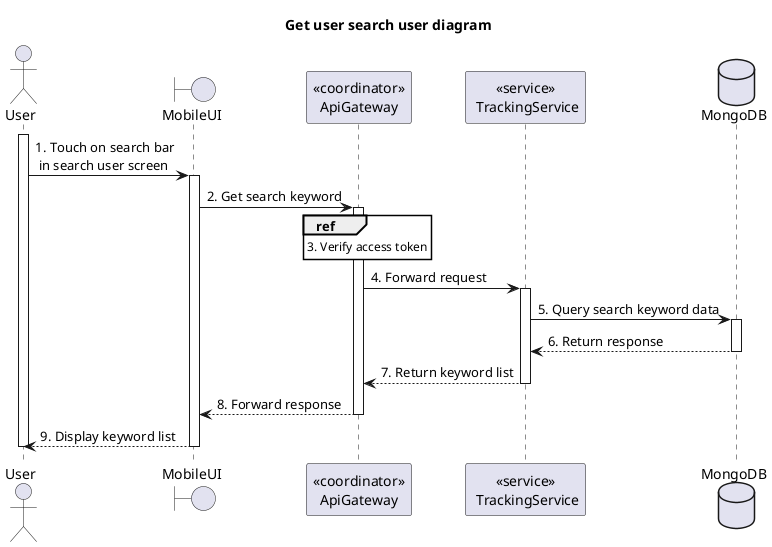 @startuml Sequence
title "Get user search user diagram"
' Style section
<style>
  sequenceDiagram {
    reference {
      BackGroundColor white
    }
}
</style>

actor User
activate User

boundary MobileUI
participant "<<coordinator>>\nApiGateway" as ApiGateway
participant "<<service>>\n TrackingService" as TrackingService
database MongoDB

User -> MobileUI++: 1. Touch on search bar \n in search user screen

MobileUI -> ApiGateway++: 2. Get search keyword

ref over ApiGateway: 3. Verify access token

ApiGateway -> TrackingService++: 4. Forward request

TrackingService -> MongoDB++: 5. Query search keyword data
TrackingService <-- MongoDB--: 6. Return response
ApiGateway <-- TrackingService--: 7. Return keyword list
MobileUI <-- ApiGateway--: 8. Forward response
User <-- MobileUI--: 9. Display keyword list
deactivate User

@enduml
